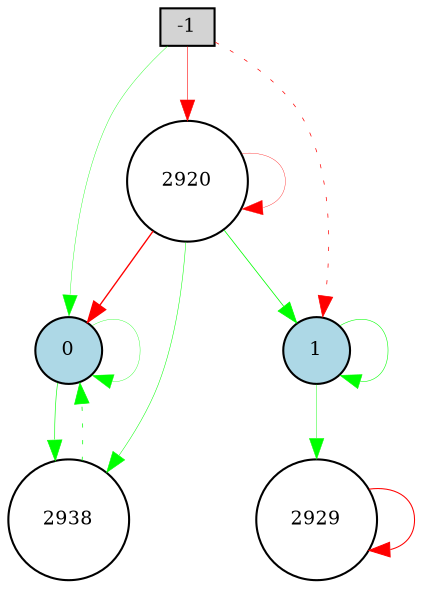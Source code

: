 digraph {
	node [fontsize=9 height=0.2 shape=circle width=0.2]
	-1 [fillcolor=lightgray shape=box style=filled]
	0 [fillcolor=lightblue style=filled]
	1 [fillcolor=lightblue style=filled]
	2920 [fillcolor=white style=filled]
	2929 [fillcolor=white style=filled]
	2938 [fillcolor=white style=filled]
	-1 -> 2920 [color=red penwidth=0.2726773627187411 style=solid]
	2920 -> 0 [color=red penwidth=0.6501252983405633 style=solid]
	2920 -> 1 [color=green penwidth=0.3743959775200949 style=solid]
	-1 -> 0 [color=green penwidth=0.18128310878670206 style=solid]
	-1 -> 1 [color=red penwidth=0.33962862236455216 style=dotted]
	0 -> 0 [color=green penwidth=0.16504723877877037 style=solid]
	1 -> 1 [color=green penwidth=0.2654348024248695 style=solid]
	2920 -> 2920 [color=red penwidth=0.16674599734336673 style=solid]
	1 -> 2929 [color=green penwidth=0.20607664836865863 style=solid]
	2929 -> 2929 [color=red penwidth=0.5001639424119741 style=solid]
	2920 -> 2938 [color=green penwidth=0.24042745783771394 style=solid]
	2938 -> 0 [color=green penwidth=0.34455614197331397 style=dotted]
	0 -> 2938 [color=green penwidth=0.2964276839811927 style=solid]
}
